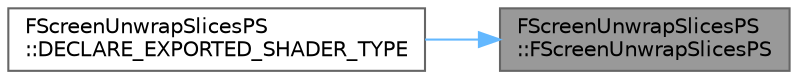 digraph "FScreenUnwrapSlicesPS::FScreenUnwrapSlicesPS"
{
 // INTERACTIVE_SVG=YES
 // LATEX_PDF_SIZE
  bgcolor="transparent";
  edge [fontname=Helvetica,fontsize=10,labelfontname=Helvetica,labelfontsize=10];
  node [fontname=Helvetica,fontsize=10,shape=box,height=0.2,width=0.4];
  rankdir="RL";
  Node1 [id="Node000001",label="FScreenUnwrapSlicesPS\l::FScreenUnwrapSlicesPS",height=0.2,width=0.4,color="gray40", fillcolor="grey60", style="filled", fontcolor="black",tooltip=" "];
  Node1 -> Node2 [id="edge1_Node000001_Node000002",dir="back",color="steelblue1",style="solid",tooltip=" "];
  Node2 [id="Node000002",label="FScreenUnwrapSlicesPS\l::DECLARE_EXPORTED_SHADER_TYPE",height=0.2,width=0.4,color="grey40", fillcolor="white", style="filled",URL="$d9/d23/classFScreenUnwrapSlicesPS.html#ae7dd0ca34614039f97d6d089b88d4a03",tooltip=" "];
}
